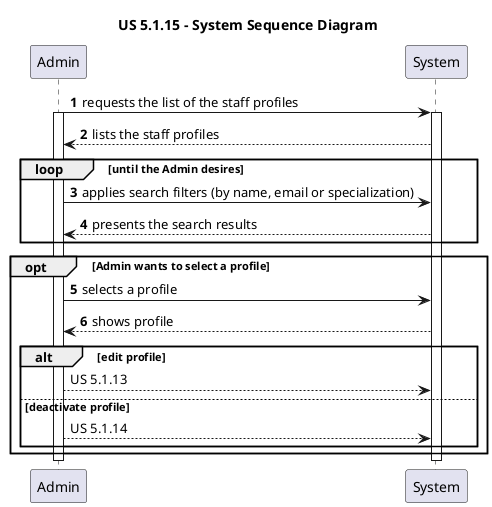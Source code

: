 @startuml
'https://plantuml.com/sequence-diagram

title "US 5.1.15 - System Sequence Diagram"

autonumber

participant Admin as ADM
participant System as SYS

ADM -> SYS : requests the list of the staff profiles
activate ADM
activate SYS

SYS --> ADM : lists the staff profiles

    loop until the Admin desires

    ADM -> SYS : applies search filters (by name, email or specialization)

    SYS --> ADM : presents the search results
    end loop

    opt Admin wants to select a profile

    ADM -> SYS : selects a profile
    SYS --> ADM : shows profile

autonumber stop
        alt edit profile

        ADM --> SYS : US 5.1.13

        else deactivate profile

            ADM --> SYS : US 5.1.14

        end alt

    end opt

autonumber stop

deactivate ADM
deactivate SYS

@enduml